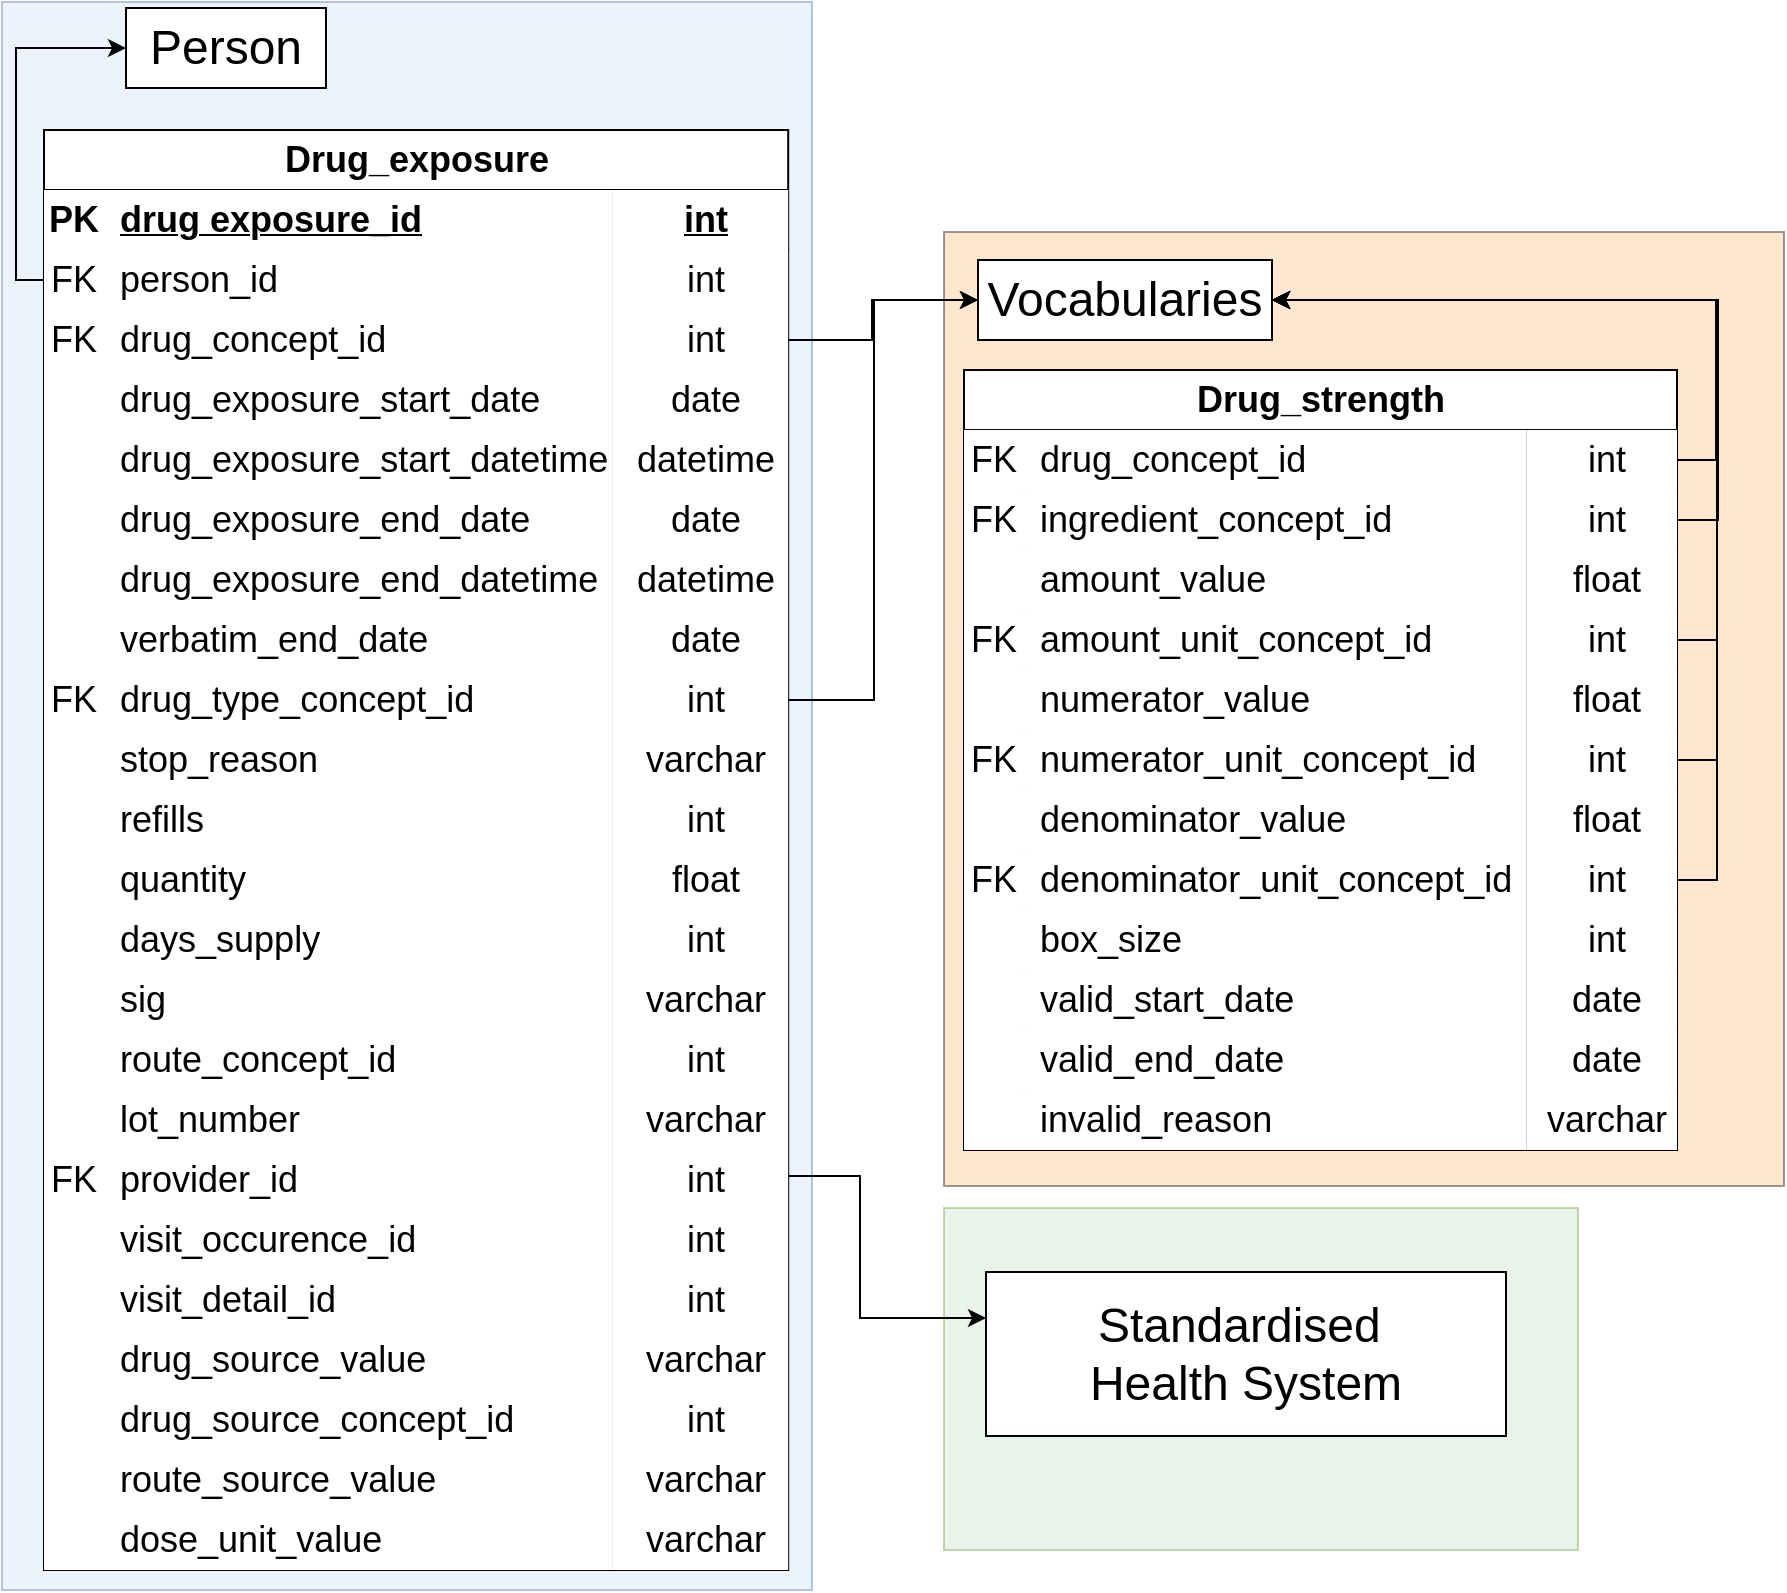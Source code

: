 <mxfile version="24.6.4" type="device">
  <diagram name="Page-1" id="Pe0lJ-HYStm4SWVixy-A">
    <mxGraphModel dx="734" dy="559" grid="0" gridSize="10" guides="1" tooltips="1" connect="1" arrows="1" fold="1" page="0" pageScale="1" pageWidth="827" pageHeight="1169" math="0" shadow="0">
      <root>
        <mxCell id="0" />
        <mxCell id="1" parent="0" />
        <mxCell id="ZLP_nAVMuMgj4vYPf2Ic-246" value="" style="rounded=0;whiteSpace=wrap;html=1;fillColor=#d5e8d4;strokeColor=#82b366;opacity=50;" vertex="1" parent="1">
          <mxGeometry x="812" y="815" width="317" height="171" as="geometry" />
        </mxCell>
        <mxCell id="ZLP_nAVMuMgj4vYPf2Ic-235" value="" style="rounded=0;whiteSpace=wrap;html=1;fillColor=#dae8fc;strokeColor=#6c8ebf;opacity=50;" vertex="1" parent="1">
          <mxGeometry x="341" y="212" width="405" height="794" as="geometry" />
        </mxCell>
        <mxCell id="ZLP_nAVMuMgj4vYPf2Ic-234" value="" style="rounded=0;whiteSpace=wrap;html=1;fillColor=#FFCE9F;strokeColor=#36393d;opacity=50;glass=0;gradientColor=none;" vertex="1" parent="1">
          <mxGeometry x="812" y="327" width="420" height="477" as="geometry" />
        </mxCell>
        <mxCell id="ZLP_nAVMuMgj4vYPf2Ic-1" value="&lt;font style=&quot;font-size: 18px;&quot;&gt;Drug_exposure&lt;/font&gt;" style="shape=table;startSize=30;container=1;collapsible=1;childLayout=tableLayout;fixedRows=1;rowLines=0;fontStyle=1;align=center;resizeLast=1;html=1;gradientColor=none;swimlaneFillColor=none;perimeterSpacing=0;" vertex="1" parent="1">
          <mxGeometry x="362" y="276" width="372.095" height="720" as="geometry" />
        </mxCell>
        <mxCell id="ZLP_nAVMuMgj4vYPf2Ic-2" value="" style="shape=tableRow;horizontal=0;startSize=0;swimlaneHead=0;swimlaneBody=0;fillColor=none;collapsible=0;dropTarget=0;points=[[0,0.5],[1,0.5]];portConstraint=eastwest;top=0;left=0;right=0;bottom=1;" vertex="1" parent="ZLP_nAVMuMgj4vYPf2Ic-1">
          <mxGeometry y="30" width="372.095" height="30" as="geometry" />
        </mxCell>
        <mxCell id="ZLP_nAVMuMgj4vYPf2Ic-3" value="&lt;font style=&quot;font-size: 18px;&quot;&gt;PK&lt;/font&gt;" style="shape=partialRectangle;connectable=0;top=0;left=0;bottom=0;right=0;fontStyle=1;overflow=hidden;whiteSpace=wrap;html=1;" vertex="1" parent="ZLP_nAVMuMgj4vYPf2Ic-2">
          <mxGeometry width="30" height="30" as="geometry">
            <mxRectangle width="30" height="30" as="alternateBounds" />
          </mxGeometry>
        </mxCell>
        <mxCell id="ZLP_nAVMuMgj4vYPf2Ic-4" value="&lt;font style=&quot;font-size: 18px;&quot;&gt;drug exposure_id&lt;/font&gt;" style="shape=partialRectangle;connectable=0;top=0;left=0;bottom=0;right=0;align=left;spacingLeft=6;fontStyle=5;overflow=hidden;whiteSpace=wrap;html=1;" vertex="1" parent="ZLP_nAVMuMgj4vYPf2Ic-2">
          <mxGeometry x="30" width="254.458" height="30" as="geometry">
            <mxRectangle width="254.458" height="30" as="alternateBounds" />
          </mxGeometry>
        </mxCell>
        <mxCell id="ZLP_nAVMuMgj4vYPf2Ic-14" value="&lt;font style=&quot;font-size: 18px;&quot;&gt;int&lt;/font&gt;" style="shape=partialRectangle;connectable=0;top=0;left=0;bottom=0;right=0;align=center;spacingLeft=6;fontStyle=5;overflow=hidden;whiteSpace=wrap;html=1;verticalAlign=middle;labelBorderColor=none;labelBackgroundColor=none;" vertex="1" parent="ZLP_nAVMuMgj4vYPf2Ic-2">
          <mxGeometry x="284.458" width="87.637" height="30" as="geometry">
            <mxRectangle width="87.637" height="30" as="alternateBounds" />
          </mxGeometry>
        </mxCell>
        <mxCell id="ZLP_nAVMuMgj4vYPf2Ic-5" value="" style="shape=tableRow;horizontal=0;startSize=0;swimlaneHead=0;swimlaneBody=0;fillColor=none;collapsible=0;dropTarget=0;points=[[0,0.5],[1,0.5]];portConstraint=eastwest;top=0;left=0;right=0;bottom=0;" vertex="1" parent="ZLP_nAVMuMgj4vYPf2Ic-1">
          <mxGeometry y="60" width="372.095" height="30" as="geometry" />
        </mxCell>
        <mxCell id="ZLP_nAVMuMgj4vYPf2Ic-6" value="FK" style="shape=partialRectangle;connectable=0;top=0;left=0;bottom=0;right=0;editable=1;overflow=hidden;whiteSpace=wrap;html=1;fontSize=18;" vertex="1" parent="ZLP_nAVMuMgj4vYPf2Ic-5">
          <mxGeometry width="30" height="30" as="geometry">
            <mxRectangle width="30" height="30" as="alternateBounds" />
          </mxGeometry>
        </mxCell>
        <mxCell id="ZLP_nAVMuMgj4vYPf2Ic-7" value="person_id" style="shape=partialRectangle;connectable=0;top=0;left=0;bottom=0;right=0;align=left;spacingLeft=6;overflow=hidden;whiteSpace=wrap;html=1;fontSize=18;" vertex="1" parent="ZLP_nAVMuMgj4vYPf2Ic-5">
          <mxGeometry x="30" width="254.458" height="30" as="geometry">
            <mxRectangle width="254.458" height="30" as="alternateBounds" />
          </mxGeometry>
        </mxCell>
        <mxCell id="ZLP_nAVMuMgj4vYPf2Ic-15" value="int" style="shape=partialRectangle;connectable=0;top=0;left=0;bottom=0;right=0;align=center;spacingLeft=6;overflow=hidden;whiteSpace=wrap;html=1;verticalAlign=middle;labelBorderColor=none;labelBackgroundColor=none;fontSize=18;" vertex="1" parent="ZLP_nAVMuMgj4vYPf2Ic-5">
          <mxGeometry x="284.458" width="87.637" height="30" as="geometry">
            <mxRectangle width="87.637" height="30" as="alternateBounds" />
          </mxGeometry>
        </mxCell>
        <mxCell id="ZLP_nAVMuMgj4vYPf2Ic-8" value="" style="shape=tableRow;horizontal=0;startSize=0;swimlaneHead=0;swimlaneBody=0;fillColor=none;collapsible=0;dropTarget=0;points=[[0,0.5],[1,0.5]];portConstraint=eastwest;top=0;left=0;right=0;bottom=0;" vertex="1" parent="ZLP_nAVMuMgj4vYPf2Ic-1">
          <mxGeometry y="90" width="372.095" height="30" as="geometry" />
        </mxCell>
        <mxCell id="ZLP_nAVMuMgj4vYPf2Ic-9" value="FK" style="shape=partialRectangle;connectable=0;top=0;left=0;bottom=0;right=0;editable=1;overflow=hidden;whiteSpace=wrap;html=1;fontSize=18;" vertex="1" parent="ZLP_nAVMuMgj4vYPf2Ic-8">
          <mxGeometry width="30" height="30" as="geometry">
            <mxRectangle width="30" height="30" as="alternateBounds" />
          </mxGeometry>
        </mxCell>
        <mxCell id="ZLP_nAVMuMgj4vYPf2Ic-10" value="drug_concept_id" style="shape=partialRectangle;connectable=0;top=0;left=0;bottom=0;right=0;align=left;spacingLeft=6;overflow=hidden;whiteSpace=wrap;html=1;fontSize=18;" vertex="1" parent="ZLP_nAVMuMgj4vYPf2Ic-8">
          <mxGeometry x="30" width="254.458" height="30" as="geometry">
            <mxRectangle width="254.458" height="30" as="alternateBounds" />
          </mxGeometry>
        </mxCell>
        <mxCell id="ZLP_nAVMuMgj4vYPf2Ic-16" value="int" style="shape=partialRectangle;connectable=0;top=0;left=0;bottom=0;right=0;align=center;spacingLeft=6;overflow=hidden;whiteSpace=wrap;html=1;verticalAlign=middle;labelBorderColor=none;labelBackgroundColor=none;fontSize=18;" vertex="1" parent="ZLP_nAVMuMgj4vYPf2Ic-8">
          <mxGeometry x="284.458" width="87.637" height="30" as="geometry">
            <mxRectangle width="87.637" height="30" as="alternateBounds" />
          </mxGeometry>
        </mxCell>
        <mxCell id="ZLP_nAVMuMgj4vYPf2Ic-11" value="" style="shape=tableRow;horizontal=0;startSize=0;swimlaneHead=0;swimlaneBody=0;fillColor=none;collapsible=0;dropTarget=0;points=[[0,0.5],[1,0.5]];portConstraint=eastwest;top=0;left=0;right=0;bottom=0;" vertex="1" parent="ZLP_nAVMuMgj4vYPf2Ic-1">
          <mxGeometry y="120" width="372.095" height="30" as="geometry" />
        </mxCell>
        <mxCell id="ZLP_nAVMuMgj4vYPf2Ic-12" value="" style="shape=partialRectangle;connectable=0;top=0;left=0;bottom=0;right=0;editable=1;overflow=hidden;whiteSpace=wrap;html=1;fontSize=18;" vertex="1" parent="ZLP_nAVMuMgj4vYPf2Ic-11">
          <mxGeometry width="30" height="30" as="geometry">
            <mxRectangle width="30" height="30" as="alternateBounds" />
          </mxGeometry>
        </mxCell>
        <mxCell id="ZLP_nAVMuMgj4vYPf2Ic-13" value="drug_exposure_start_date" style="shape=partialRectangle;connectable=0;top=0;left=0;bottom=0;right=0;align=left;spacingLeft=6;overflow=hidden;whiteSpace=wrap;html=1;fontSize=18;" vertex="1" parent="ZLP_nAVMuMgj4vYPf2Ic-11">
          <mxGeometry x="30" width="254.458" height="30" as="geometry">
            <mxRectangle width="254.458" height="30" as="alternateBounds" />
          </mxGeometry>
        </mxCell>
        <mxCell id="ZLP_nAVMuMgj4vYPf2Ic-17" value="date" style="shape=partialRectangle;connectable=0;top=0;left=0;bottom=0;right=0;align=center;spacingLeft=6;overflow=hidden;whiteSpace=wrap;html=1;verticalAlign=middle;labelBorderColor=none;labelBackgroundColor=none;fontSize=18;" vertex="1" parent="ZLP_nAVMuMgj4vYPf2Ic-11">
          <mxGeometry x="284.458" width="87.637" height="30" as="geometry">
            <mxRectangle width="87.637" height="30" as="alternateBounds" />
          </mxGeometry>
        </mxCell>
        <mxCell id="ZLP_nAVMuMgj4vYPf2Ic-18" style="shape=tableRow;horizontal=0;startSize=0;swimlaneHead=0;swimlaneBody=0;fillColor=none;collapsible=0;dropTarget=0;points=[[0,0.5],[1,0.5]];portConstraint=eastwest;top=0;left=0;right=0;bottom=0;" vertex="1" parent="ZLP_nAVMuMgj4vYPf2Ic-1">
          <mxGeometry y="150" width="372.095" height="30" as="geometry" />
        </mxCell>
        <mxCell id="ZLP_nAVMuMgj4vYPf2Ic-19" style="shape=partialRectangle;connectable=0;top=0;left=0;bottom=0;right=0;editable=1;overflow=hidden;whiteSpace=wrap;html=1;fontSize=18;" vertex="1" parent="ZLP_nAVMuMgj4vYPf2Ic-18">
          <mxGeometry width="30" height="30" as="geometry">
            <mxRectangle width="30" height="30" as="alternateBounds" />
          </mxGeometry>
        </mxCell>
        <mxCell id="ZLP_nAVMuMgj4vYPf2Ic-20" value="drug_exposure_start_datetime" style="shape=partialRectangle;connectable=0;top=0;left=0;bottom=0;right=0;align=left;spacingLeft=6;overflow=hidden;whiteSpace=wrap;html=1;fontSize=18;" vertex="1" parent="ZLP_nAVMuMgj4vYPf2Ic-18">
          <mxGeometry x="30" width="254.458" height="30" as="geometry">
            <mxRectangle width="254.458" height="30" as="alternateBounds" />
          </mxGeometry>
        </mxCell>
        <mxCell id="ZLP_nAVMuMgj4vYPf2Ic-21" value="datetime" style="shape=partialRectangle;connectable=0;top=0;left=0;bottom=0;right=0;align=center;spacingLeft=6;overflow=hidden;whiteSpace=wrap;html=1;verticalAlign=middle;labelBorderColor=none;labelBackgroundColor=none;fontSize=18;" vertex="1" parent="ZLP_nAVMuMgj4vYPf2Ic-18">
          <mxGeometry x="284.458" width="87.637" height="30" as="geometry">
            <mxRectangle width="87.637" height="30" as="alternateBounds" />
          </mxGeometry>
        </mxCell>
        <mxCell id="ZLP_nAVMuMgj4vYPf2Ic-22" style="shape=tableRow;horizontal=0;startSize=0;swimlaneHead=0;swimlaneBody=0;fillColor=none;collapsible=0;dropTarget=0;points=[[0,0.5],[1,0.5]];portConstraint=eastwest;top=0;left=0;right=0;bottom=0;" vertex="1" parent="ZLP_nAVMuMgj4vYPf2Ic-1">
          <mxGeometry y="180" width="372.095" height="30" as="geometry" />
        </mxCell>
        <mxCell id="ZLP_nAVMuMgj4vYPf2Ic-23" style="shape=partialRectangle;connectable=0;top=0;left=0;bottom=0;right=0;editable=1;overflow=hidden;whiteSpace=wrap;html=1;fontSize=18;" vertex="1" parent="ZLP_nAVMuMgj4vYPf2Ic-22">
          <mxGeometry width="30" height="30" as="geometry">
            <mxRectangle width="30" height="30" as="alternateBounds" />
          </mxGeometry>
        </mxCell>
        <mxCell id="ZLP_nAVMuMgj4vYPf2Ic-24" value="drug_exposure_end_date" style="shape=partialRectangle;connectable=0;top=0;left=0;bottom=0;right=0;align=left;spacingLeft=6;overflow=hidden;whiteSpace=wrap;html=1;fontSize=18;" vertex="1" parent="ZLP_nAVMuMgj4vYPf2Ic-22">
          <mxGeometry x="30" width="254.458" height="30" as="geometry">
            <mxRectangle width="254.458" height="30" as="alternateBounds" />
          </mxGeometry>
        </mxCell>
        <mxCell id="ZLP_nAVMuMgj4vYPf2Ic-25" value="date" style="shape=partialRectangle;connectable=0;top=0;left=0;bottom=0;right=0;align=center;spacingLeft=6;overflow=hidden;whiteSpace=wrap;html=1;verticalAlign=middle;labelBorderColor=none;labelBackgroundColor=none;fontSize=18;" vertex="1" parent="ZLP_nAVMuMgj4vYPf2Ic-22">
          <mxGeometry x="284.458" width="87.637" height="30" as="geometry">
            <mxRectangle width="87.637" height="30" as="alternateBounds" />
          </mxGeometry>
        </mxCell>
        <mxCell id="ZLP_nAVMuMgj4vYPf2Ic-26" style="shape=tableRow;horizontal=0;startSize=0;swimlaneHead=0;swimlaneBody=0;fillColor=none;collapsible=0;dropTarget=0;points=[[0,0.5],[1,0.5]];portConstraint=eastwest;top=0;left=0;right=0;bottom=0;" vertex="1" parent="ZLP_nAVMuMgj4vYPf2Ic-1">
          <mxGeometry y="210" width="372.095" height="30" as="geometry" />
        </mxCell>
        <mxCell id="ZLP_nAVMuMgj4vYPf2Ic-27" style="shape=partialRectangle;connectable=0;top=0;left=0;bottom=0;right=0;editable=1;overflow=hidden;whiteSpace=wrap;html=1;fontSize=18;" vertex="1" parent="ZLP_nAVMuMgj4vYPf2Ic-26">
          <mxGeometry width="30" height="30" as="geometry">
            <mxRectangle width="30" height="30" as="alternateBounds" />
          </mxGeometry>
        </mxCell>
        <mxCell id="ZLP_nAVMuMgj4vYPf2Ic-28" value="drug_exposure_end_datetime" style="shape=partialRectangle;connectable=0;top=0;left=0;bottom=0;right=0;align=left;spacingLeft=6;overflow=hidden;whiteSpace=wrap;html=1;fontSize=18;" vertex="1" parent="ZLP_nAVMuMgj4vYPf2Ic-26">
          <mxGeometry x="30" width="254.458" height="30" as="geometry">
            <mxRectangle width="254.458" height="30" as="alternateBounds" />
          </mxGeometry>
        </mxCell>
        <mxCell id="ZLP_nAVMuMgj4vYPf2Ic-29" value="datetime" style="shape=partialRectangle;connectable=0;top=0;left=0;bottom=0;right=0;align=center;spacingLeft=6;overflow=hidden;whiteSpace=wrap;html=1;verticalAlign=middle;labelBorderColor=none;labelBackgroundColor=none;fontSize=18;" vertex="1" parent="ZLP_nAVMuMgj4vYPf2Ic-26">
          <mxGeometry x="284.458" width="87.637" height="30" as="geometry">
            <mxRectangle width="87.637" height="30" as="alternateBounds" />
          </mxGeometry>
        </mxCell>
        <mxCell id="ZLP_nAVMuMgj4vYPf2Ic-30" style="shape=tableRow;horizontal=0;startSize=0;swimlaneHead=0;swimlaneBody=0;fillColor=none;collapsible=0;dropTarget=0;points=[[0,0.5],[1,0.5]];portConstraint=eastwest;top=0;left=0;right=0;bottom=0;" vertex="1" parent="ZLP_nAVMuMgj4vYPf2Ic-1">
          <mxGeometry y="240" width="372.095" height="30" as="geometry" />
        </mxCell>
        <mxCell id="ZLP_nAVMuMgj4vYPf2Ic-31" style="shape=partialRectangle;connectable=0;top=0;left=0;bottom=0;right=0;editable=1;overflow=hidden;whiteSpace=wrap;html=1;fontSize=18;" vertex="1" parent="ZLP_nAVMuMgj4vYPf2Ic-30">
          <mxGeometry width="30" height="30" as="geometry">
            <mxRectangle width="30" height="30" as="alternateBounds" />
          </mxGeometry>
        </mxCell>
        <mxCell id="ZLP_nAVMuMgj4vYPf2Ic-32" value="verbatim_end_date" style="shape=partialRectangle;connectable=0;top=0;left=0;bottom=0;right=0;align=left;spacingLeft=6;overflow=hidden;whiteSpace=wrap;html=1;fontSize=18;" vertex="1" parent="ZLP_nAVMuMgj4vYPf2Ic-30">
          <mxGeometry x="30" width="254.458" height="30" as="geometry">
            <mxRectangle width="254.458" height="30" as="alternateBounds" />
          </mxGeometry>
        </mxCell>
        <mxCell id="ZLP_nAVMuMgj4vYPf2Ic-33" value="date" style="shape=partialRectangle;connectable=0;top=0;left=0;bottom=0;right=0;align=center;spacingLeft=6;overflow=hidden;whiteSpace=wrap;html=1;verticalAlign=middle;labelBorderColor=none;labelBackgroundColor=none;fontSize=18;" vertex="1" parent="ZLP_nAVMuMgj4vYPf2Ic-30">
          <mxGeometry x="284.458" width="87.637" height="30" as="geometry">
            <mxRectangle width="87.637" height="30" as="alternateBounds" />
          </mxGeometry>
        </mxCell>
        <mxCell id="ZLP_nAVMuMgj4vYPf2Ic-34" style="shape=tableRow;horizontal=0;startSize=0;swimlaneHead=0;swimlaneBody=0;fillColor=none;collapsible=0;dropTarget=0;points=[[0,0.5],[1,0.5]];portConstraint=eastwest;top=0;left=0;right=0;bottom=0;" vertex="1" parent="ZLP_nAVMuMgj4vYPf2Ic-1">
          <mxGeometry y="270" width="372.095" height="30" as="geometry" />
        </mxCell>
        <mxCell id="ZLP_nAVMuMgj4vYPf2Ic-35" value="FK" style="shape=partialRectangle;connectable=0;top=0;left=0;bottom=0;right=0;editable=1;overflow=hidden;whiteSpace=wrap;html=1;fontSize=18;" vertex="1" parent="ZLP_nAVMuMgj4vYPf2Ic-34">
          <mxGeometry width="30" height="30" as="geometry">
            <mxRectangle width="30" height="30" as="alternateBounds" />
          </mxGeometry>
        </mxCell>
        <mxCell id="ZLP_nAVMuMgj4vYPf2Ic-36" value="drug_type_concept_id" style="shape=partialRectangle;connectable=0;top=0;left=0;bottom=0;right=0;align=left;spacingLeft=6;overflow=hidden;whiteSpace=wrap;html=1;fontSize=18;" vertex="1" parent="ZLP_nAVMuMgj4vYPf2Ic-34">
          <mxGeometry x="30" width="254.458" height="30" as="geometry">
            <mxRectangle width="254.458" height="30" as="alternateBounds" />
          </mxGeometry>
        </mxCell>
        <mxCell id="ZLP_nAVMuMgj4vYPf2Ic-37" value="int" style="shape=partialRectangle;connectable=0;top=0;left=0;bottom=0;right=0;align=center;spacingLeft=6;overflow=hidden;whiteSpace=wrap;html=1;verticalAlign=middle;labelBorderColor=none;labelBackgroundColor=none;fontSize=18;" vertex="1" parent="ZLP_nAVMuMgj4vYPf2Ic-34">
          <mxGeometry x="284.458" width="87.637" height="30" as="geometry">
            <mxRectangle width="87.637" height="30" as="alternateBounds" />
          </mxGeometry>
        </mxCell>
        <mxCell id="ZLP_nAVMuMgj4vYPf2Ic-38" style="shape=tableRow;horizontal=0;startSize=0;swimlaneHead=0;swimlaneBody=0;fillColor=none;collapsible=0;dropTarget=0;points=[[0,0.5],[1,0.5]];portConstraint=eastwest;top=0;left=0;right=0;bottom=0;" vertex="1" parent="ZLP_nAVMuMgj4vYPf2Ic-1">
          <mxGeometry y="300" width="372.095" height="30" as="geometry" />
        </mxCell>
        <mxCell id="ZLP_nAVMuMgj4vYPf2Ic-39" style="shape=partialRectangle;connectable=0;top=0;left=0;bottom=0;right=0;editable=1;overflow=hidden;whiteSpace=wrap;html=1;fontSize=18;" vertex="1" parent="ZLP_nAVMuMgj4vYPf2Ic-38">
          <mxGeometry width="30" height="30" as="geometry">
            <mxRectangle width="30" height="30" as="alternateBounds" />
          </mxGeometry>
        </mxCell>
        <mxCell id="ZLP_nAVMuMgj4vYPf2Ic-40" value="stop_reason" style="shape=partialRectangle;connectable=0;top=0;left=0;bottom=0;right=0;align=left;spacingLeft=6;overflow=hidden;whiteSpace=wrap;html=1;fontSize=18;" vertex="1" parent="ZLP_nAVMuMgj4vYPf2Ic-38">
          <mxGeometry x="30" width="254.458" height="30" as="geometry">
            <mxRectangle width="254.458" height="30" as="alternateBounds" />
          </mxGeometry>
        </mxCell>
        <mxCell id="ZLP_nAVMuMgj4vYPf2Ic-41" value="varchar" style="shape=partialRectangle;connectable=0;top=0;left=0;bottom=0;right=0;align=center;spacingLeft=6;overflow=hidden;whiteSpace=wrap;html=1;verticalAlign=middle;labelBorderColor=none;labelBackgroundColor=none;fontSize=18;" vertex="1" parent="ZLP_nAVMuMgj4vYPf2Ic-38">
          <mxGeometry x="284.458" width="87.637" height="30" as="geometry">
            <mxRectangle width="87.637" height="30" as="alternateBounds" />
          </mxGeometry>
        </mxCell>
        <mxCell id="ZLP_nAVMuMgj4vYPf2Ic-42" style="shape=tableRow;horizontal=0;startSize=0;swimlaneHead=0;swimlaneBody=0;fillColor=none;collapsible=0;dropTarget=0;points=[[0,0.5],[1,0.5]];portConstraint=eastwest;top=0;left=0;right=0;bottom=0;" vertex="1" parent="ZLP_nAVMuMgj4vYPf2Ic-1">
          <mxGeometry y="330" width="372.095" height="30" as="geometry" />
        </mxCell>
        <mxCell id="ZLP_nAVMuMgj4vYPf2Ic-43" style="shape=partialRectangle;connectable=0;top=0;left=0;bottom=0;right=0;editable=1;overflow=hidden;whiteSpace=wrap;html=1;fontSize=18;" vertex="1" parent="ZLP_nAVMuMgj4vYPf2Ic-42">
          <mxGeometry width="30" height="30" as="geometry">
            <mxRectangle width="30" height="30" as="alternateBounds" />
          </mxGeometry>
        </mxCell>
        <mxCell id="ZLP_nAVMuMgj4vYPf2Ic-44" value="refills" style="shape=partialRectangle;connectable=0;top=0;left=0;bottom=0;right=0;align=left;spacingLeft=6;overflow=hidden;whiteSpace=wrap;html=1;fontSize=18;" vertex="1" parent="ZLP_nAVMuMgj4vYPf2Ic-42">
          <mxGeometry x="30" width="254.458" height="30" as="geometry">
            <mxRectangle width="254.458" height="30" as="alternateBounds" />
          </mxGeometry>
        </mxCell>
        <mxCell id="ZLP_nAVMuMgj4vYPf2Ic-45" value="int" style="shape=partialRectangle;connectable=0;top=0;left=0;bottom=0;right=0;align=center;spacingLeft=6;overflow=hidden;whiteSpace=wrap;html=1;verticalAlign=middle;labelBorderColor=none;labelBackgroundColor=none;fontSize=18;" vertex="1" parent="ZLP_nAVMuMgj4vYPf2Ic-42">
          <mxGeometry x="284.458" width="87.637" height="30" as="geometry">
            <mxRectangle width="87.637" height="30" as="alternateBounds" />
          </mxGeometry>
        </mxCell>
        <mxCell id="ZLP_nAVMuMgj4vYPf2Ic-46" style="shape=tableRow;horizontal=0;startSize=0;swimlaneHead=0;swimlaneBody=0;fillColor=none;collapsible=0;dropTarget=0;points=[[0,0.5],[1,0.5]];portConstraint=eastwest;top=0;left=0;right=0;bottom=0;" vertex="1" parent="ZLP_nAVMuMgj4vYPf2Ic-1">
          <mxGeometry y="360" width="372.095" height="30" as="geometry" />
        </mxCell>
        <mxCell id="ZLP_nAVMuMgj4vYPf2Ic-47" style="shape=partialRectangle;connectable=0;top=0;left=0;bottom=0;right=0;editable=1;overflow=hidden;whiteSpace=wrap;html=1;fontSize=18;" vertex="1" parent="ZLP_nAVMuMgj4vYPf2Ic-46">
          <mxGeometry width="30" height="30" as="geometry">
            <mxRectangle width="30" height="30" as="alternateBounds" />
          </mxGeometry>
        </mxCell>
        <mxCell id="ZLP_nAVMuMgj4vYPf2Ic-48" value="quantity" style="shape=partialRectangle;connectable=0;top=0;left=0;bottom=0;right=0;align=left;spacingLeft=6;overflow=hidden;whiteSpace=wrap;html=1;fontSize=18;" vertex="1" parent="ZLP_nAVMuMgj4vYPf2Ic-46">
          <mxGeometry x="30" width="254.458" height="30" as="geometry">
            <mxRectangle width="254.458" height="30" as="alternateBounds" />
          </mxGeometry>
        </mxCell>
        <mxCell id="ZLP_nAVMuMgj4vYPf2Ic-49" value="float" style="shape=partialRectangle;connectable=0;top=0;left=0;bottom=0;right=0;align=center;spacingLeft=6;overflow=hidden;whiteSpace=wrap;html=1;verticalAlign=middle;labelBorderColor=none;labelBackgroundColor=none;fontSize=18;" vertex="1" parent="ZLP_nAVMuMgj4vYPf2Ic-46">
          <mxGeometry x="284.458" width="87.637" height="30" as="geometry">
            <mxRectangle width="87.637" height="30" as="alternateBounds" />
          </mxGeometry>
        </mxCell>
        <mxCell id="ZLP_nAVMuMgj4vYPf2Ic-50" style="shape=tableRow;horizontal=0;startSize=0;swimlaneHead=0;swimlaneBody=0;fillColor=none;collapsible=0;dropTarget=0;points=[[0,0.5],[1,0.5]];portConstraint=eastwest;top=0;left=0;right=0;bottom=0;" vertex="1" parent="ZLP_nAVMuMgj4vYPf2Ic-1">
          <mxGeometry y="390" width="372.095" height="30" as="geometry" />
        </mxCell>
        <mxCell id="ZLP_nAVMuMgj4vYPf2Ic-51" style="shape=partialRectangle;connectable=0;top=0;left=0;bottom=0;right=0;editable=1;overflow=hidden;whiteSpace=wrap;html=1;fontSize=18;" vertex="1" parent="ZLP_nAVMuMgj4vYPf2Ic-50">
          <mxGeometry width="30" height="30" as="geometry">
            <mxRectangle width="30" height="30" as="alternateBounds" />
          </mxGeometry>
        </mxCell>
        <mxCell id="ZLP_nAVMuMgj4vYPf2Ic-52" value="days_supply" style="shape=partialRectangle;connectable=0;top=0;left=0;bottom=0;right=0;align=left;spacingLeft=6;overflow=hidden;whiteSpace=wrap;html=1;fontSize=18;" vertex="1" parent="ZLP_nAVMuMgj4vYPf2Ic-50">
          <mxGeometry x="30" width="254.458" height="30" as="geometry">
            <mxRectangle width="254.458" height="30" as="alternateBounds" />
          </mxGeometry>
        </mxCell>
        <mxCell id="ZLP_nAVMuMgj4vYPf2Ic-53" value="int" style="shape=partialRectangle;connectable=0;top=0;left=0;bottom=0;right=0;align=center;spacingLeft=6;overflow=hidden;whiteSpace=wrap;html=1;verticalAlign=middle;labelBorderColor=none;labelBackgroundColor=none;fontSize=18;" vertex="1" parent="ZLP_nAVMuMgj4vYPf2Ic-50">
          <mxGeometry x="284.458" width="87.637" height="30" as="geometry">
            <mxRectangle width="87.637" height="30" as="alternateBounds" />
          </mxGeometry>
        </mxCell>
        <mxCell id="ZLP_nAVMuMgj4vYPf2Ic-54" style="shape=tableRow;horizontal=0;startSize=0;swimlaneHead=0;swimlaneBody=0;fillColor=none;collapsible=0;dropTarget=0;points=[[0,0.5],[1,0.5]];portConstraint=eastwest;top=0;left=0;right=0;bottom=0;" vertex="1" parent="ZLP_nAVMuMgj4vYPf2Ic-1">
          <mxGeometry y="420" width="372.095" height="30" as="geometry" />
        </mxCell>
        <mxCell id="ZLP_nAVMuMgj4vYPf2Ic-55" style="shape=partialRectangle;connectable=0;top=0;left=0;bottom=0;right=0;editable=1;overflow=hidden;whiteSpace=wrap;html=1;fontSize=18;" vertex="1" parent="ZLP_nAVMuMgj4vYPf2Ic-54">
          <mxGeometry width="30" height="30" as="geometry">
            <mxRectangle width="30" height="30" as="alternateBounds" />
          </mxGeometry>
        </mxCell>
        <mxCell id="ZLP_nAVMuMgj4vYPf2Ic-56" value="sig" style="shape=partialRectangle;connectable=0;top=0;left=0;bottom=0;right=0;align=left;spacingLeft=6;overflow=hidden;whiteSpace=wrap;html=1;fontSize=18;" vertex="1" parent="ZLP_nAVMuMgj4vYPf2Ic-54">
          <mxGeometry x="30" width="254.458" height="30" as="geometry">
            <mxRectangle width="254.458" height="30" as="alternateBounds" />
          </mxGeometry>
        </mxCell>
        <mxCell id="ZLP_nAVMuMgj4vYPf2Ic-57" value="varchar" style="shape=partialRectangle;connectable=0;top=0;left=0;bottom=0;right=0;align=center;spacingLeft=6;overflow=hidden;whiteSpace=wrap;html=1;verticalAlign=middle;labelBorderColor=none;labelBackgroundColor=none;fontSize=18;" vertex="1" parent="ZLP_nAVMuMgj4vYPf2Ic-54">
          <mxGeometry x="284.458" width="87.637" height="30" as="geometry">
            <mxRectangle width="87.637" height="30" as="alternateBounds" />
          </mxGeometry>
        </mxCell>
        <mxCell id="ZLP_nAVMuMgj4vYPf2Ic-58" style="shape=tableRow;horizontal=0;startSize=0;swimlaneHead=0;swimlaneBody=0;fillColor=none;collapsible=0;dropTarget=0;points=[[0,0.5],[1,0.5]];portConstraint=eastwest;top=0;left=0;right=0;bottom=0;" vertex="1" parent="ZLP_nAVMuMgj4vYPf2Ic-1">
          <mxGeometry y="450" width="372.095" height="30" as="geometry" />
        </mxCell>
        <mxCell id="ZLP_nAVMuMgj4vYPf2Ic-59" style="shape=partialRectangle;connectable=0;top=0;left=0;bottom=0;right=0;editable=1;overflow=hidden;whiteSpace=wrap;html=1;fontSize=18;" vertex="1" parent="ZLP_nAVMuMgj4vYPf2Ic-58">
          <mxGeometry width="30" height="30" as="geometry">
            <mxRectangle width="30" height="30" as="alternateBounds" />
          </mxGeometry>
        </mxCell>
        <mxCell id="ZLP_nAVMuMgj4vYPf2Ic-60" value="route_concept_id" style="shape=partialRectangle;connectable=0;top=0;left=0;bottom=0;right=0;align=left;spacingLeft=6;overflow=hidden;whiteSpace=wrap;html=1;fontSize=18;" vertex="1" parent="ZLP_nAVMuMgj4vYPf2Ic-58">
          <mxGeometry x="30" width="254.458" height="30" as="geometry">
            <mxRectangle width="254.458" height="30" as="alternateBounds" />
          </mxGeometry>
        </mxCell>
        <mxCell id="ZLP_nAVMuMgj4vYPf2Ic-61" value="int" style="shape=partialRectangle;connectable=0;top=0;left=0;bottom=0;right=0;align=center;spacingLeft=6;overflow=hidden;whiteSpace=wrap;html=1;verticalAlign=middle;labelBorderColor=none;labelBackgroundColor=none;fontSize=18;" vertex="1" parent="ZLP_nAVMuMgj4vYPf2Ic-58">
          <mxGeometry x="284.458" width="87.637" height="30" as="geometry">
            <mxRectangle width="87.637" height="30" as="alternateBounds" />
          </mxGeometry>
        </mxCell>
        <mxCell id="ZLP_nAVMuMgj4vYPf2Ic-62" style="shape=tableRow;horizontal=0;startSize=0;swimlaneHead=0;swimlaneBody=0;fillColor=none;collapsible=0;dropTarget=0;points=[[0,0.5],[1,0.5]];portConstraint=eastwest;top=0;left=0;right=0;bottom=0;" vertex="1" parent="ZLP_nAVMuMgj4vYPf2Ic-1">
          <mxGeometry y="480" width="372.095" height="30" as="geometry" />
        </mxCell>
        <mxCell id="ZLP_nAVMuMgj4vYPf2Ic-63" style="shape=partialRectangle;connectable=0;top=0;left=0;bottom=0;right=0;editable=1;overflow=hidden;whiteSpace=wrap;html=1;fontSize=18;" vertex="1" parent="ZLP_nAVMuMgj4vYPf2Ic-62">
          <mxGeometry width="30" height="30" as="geometry">
            <mxRectangle width="30" height="30" as="alternateBounds" />
          </mxGeometry>
        </mxCell>
        <mxCell id="ZLP_nAVMuMgj4vYPf2Ic-64" value="lot_number" style="shape=partialRectangle;connectable=0;top=0;left=0;bottom=0;right=0;align=left;spacingLeft=6;overflow=hidden;whiteSpace=wrap;html=1;fontSize=18;" vertex="1" parent="ZLP_nAVMuMgj4vYPf2Ic-62">
          <mxGeometry x="30" width="254.458" height="30" as="geometry">
            <mxRectangle width="254.458" height="30" as="alternateBounds" />
          </mxGeometry>
        </mxCell>
        <mxCell id="ZLP_nAVMuMgj4vYPf2Ic-65" value="varchar" style="shape=partialRectangle;connectable=0;top=0;left=0;bottom=0;right=0;align=center;spacingLeft=6;overflow=hidden;whiteSpace=wrap;html=1;verticalAlign=middle;labelBorderColor=none;labelBackgroundColor=none;fontSize=18;" vertex="1" parent="ZLP_nAVMuMgj4vYPf2Ic-62">
          <mxGeometry x="284.458" width="87.637" height="30" as="geometry">
            <mxRectangle width="87.637" height="30" as="alternateBounds" />
          </mxGeometry>
        </mxCell>
        <mxCell id="ZLP_nAVMuMgj4vYPf2Ic-66" style="shape=tableRow;horizontal=0;startSize=0;swimlaneHead=0;swimlaneBody=0;fillColor=none;collapsible=0;dropTarget=0;points=[[0,0.5],[1,0.5]];portConstraint=eastwest;top=0;left=0;right=0;bottom=0;" vertex="1" parent="ZLP_nAVMuMgj4vYPf2Ic-1">
          <mxGeometry y="510" width="372.095" height="30" as="geometry" />
        </mxCell>
        <mxCell id="ZLP_nAVMuMgj4vYPf2Ic-67" value="FK" style="shape=partialRectangle;connectable=0;top=0;left=0;bottom=0;right=0;editable=1;overflow=hidden;whiteSpace=wrap;html=1;fontSize=18;" vertex="1" parent="ZLP_nAVMuMgj4vYPf2Ic-66">
          <mxGeometry width="30" height="30" as="geometry">
            <mxRectangle width="30" height="30" as="alternateBounds" />
          </mxGeometry>
        </mxCell>
        <mxCell id="ZLP_nAVMuMgj4vYPf2Ic-68" value="provider_id" style="shape=partialRectangle;connectable=0;top=0;left=0;bottom=0;right=0;align=left;spacingLeft=6;overflow=hidden;whiteSpace=wrap;html=1;fontSize=18;" vertex="1" parent="ZLP_nAVMuMgj4vYPf2Ic-66">
          <mxGeometry x="30" width="254.458" height="30" as="geometry">
            <mxRectangle width="254.458" height="30" as="alternateBounds" />
          </mxGeometry>
        </mxCell>
        <mxCell id="ZLP_nAVMuMgj4vYPf2Ic-69" value="int" style="shape=partialRectangle;connectable=0;top=0;left=0;bottom=0;right=0;align=center;spacingLeft=6;overflow=hidden;whiteSpace=wrap;html=1;verticalAlign=middle;labelBorderColor=none;labelBackgroundColor=none;fontSize=18;" vertex="1" parent="ZLP_nAVMuMgj4vYPf2Ic-66">
          <mxGeometry x="284.458" width="87.637" height="30" as="geometry">
            <mxRectangle width="87.637" height="30" as="alternateBounds" />
          </mxGeometry>
        </mxCell>
        <mxCell id="ZLP_nAVMuMgj4vYPf2Ic-70" style="shape=tableRow;horizontal=0;startSize=0;swimlaneHead=0;swimlaneBody=0;fillColor=none;collapsible=0;dropTarget=0;points=[[0,0.5],[1,0.5]];portConstraint=eastwest;top=0;left=0;right=0;bottom=0;" vertex="1" parent="ZLP_nAVMuMgj4vYPf2Ic-1">
          <mxGeometry y="540" width="372.095" height="30" as="geometry" />
        </mxCell>
        <mxCell id="ZLP_nAVMuMgj4vYPf2Ic-71" style="shape=partialRectangle;connectable=0;top=0;left=0;bottom=0;right=0;editable=1;overflow=hidden;whiteSpace=wrap;html=1;fontSize=18;" vertex="1" parent="ZLP_nAVMuMgj4vYPf2Ic-70">
          <mxGeometry width="30" height="30" as="geometry">
            <mxRectangle width="30" height="30" as="alternateBounds" />
          </mxGeometry>
        </mxCell>
        <mxCell id="ZLP_nAVMuMgj4vYPf2Ic-72" value="visit_occurence_id" style="shape=partialRectangle;connectable=0;top=0;left=0;bottom=0;right=0;align=left;spacingLeft=6;overflow=hidden;whiteSpace=wrap;html=1;fontSize=18;" vertex="1" parent="ZLP_nAVMuMgj4vYPf2Ic-70">
          <mxGeometry x="30" width="254.458" height="30" as="geometry">
            <mxRectangle width="254.458" height="30" as="alternateBounds" />
          </mxGeometry>
        </mxCell>
        <mxCell id="ZLP_nAVMuMgj4vYPf2Ic-73" value="int" style="shape=partialRectangle;connectable=0;top=0;left=0;bottom=0;right=0;align=center;spacingLeft=6;overflow=hidden;whiteSpace=wrap;html=1;verticalAlign=middle;labelBorderColor=none;labelBackgroundColor=none;fontSize=18;" vertex="1" parent="ZLP_nAVMuMgj4vYPf2Ic-70">
          <mxGeometry x="284.458" width="87.637" height="30" as="geometry">
            <mxRectangle width="87.637" height="30" as="alternateBounds" />
          </mxGeometry>
        </mxCell>
        <mxCell id="ZLP_nAVMuMgj4vYPf2Ic-74" style="shape=tableRow;horizontal=0;startSize=0;swimlaneHead=0;swimlaneBody=0;fillColor=none;collapsible=0;dropTarget=0;points=[[0,0.5],[1,0.5]];portConstraint=eastwest;top=0;left=0;right=0;bottom=0;" vertex="1" parent="ZLP_nAVMuMgj4vYPf2Ic-1">
          <mxGeometry y="570" width="372.095" height="30" as="geometry" />
        </mxCell>
        <mxCell id="ZLP_nAVMuMgj4vYPf2Ic-75" style="shape=partialRectangle;connectable=0;top=0;left=0;bottom=0;right=0;editable=1;overflow=hidden;whiteSpace=wrap;html=1;fontSize=18;" vertex="1" parent="ZLP_nAVMuMgj4vYPf2Ic-74">
          <mxGeometry width="30" height="30" as="geometry">
            <mxRectangle width="30" height="30" as="alternateBounds" />
          </mxGeometry>
        </mxCell>
        <mxCell id="ZLP_nAVMuMgj4vYPf2Ic-76" value="visit_detail_id" style="shape=partialRectangle;connectable=0;top=0;left=0;bottom=0;right=0;align=left;spacingLeft=6;overflow=hidden;whiteSpace=wrap;html=1;fontSize=18;" vertex="1" parent="ZLP_nAVMuMgj4vYPf2Ic-74">
          <mxGeometry x="30" width="254.458" height="30" as="geometry">
            <mxRectangle width="254.458" height="30" as="alternateBounds" />
          </mxGeometry>
        </mxCell>
        <mxCell id="ZLP_nAVMuMgj4vYPf2Ic-77" value="int" style="shape=partialRectangle;connectable=0;top=0;left=0;bottom=0;right=0;align=center;spacingLeft=6;overflow=hidden;whiteSpace=wrap;html=1;verticalAlign=middle;labelBorderColor=none;labelBackgroundColor=none;fontSize=18;" vertex="1" parent="ZLP_nAVMuMgj4vYPf2Ic-74">
          <mxGeometry x="284.458" width="87.637" height="30" as="geometry">
            <mxRectangle width="87.637" height="30" as="alternateBounds" />
          </mxGeometry>
        </mxCell>
        <mxCell id="ZLP_nAVMuMgj4vYPf2Ic-78" style="shape=tableRow;horizontal=0;startSize=0;swimlaneHead=0;swimlaneBody=0;fillColor=none;collapsible=0;dropTarget=0;points=[[0,0.5],[1,0.5]];portConstraint=eastwest;top=0;left=0;right=0;bottom=0;" vertex="1" parent="ZLP_nAVMuMgj4vYPf2Ic-1">
          <mxGeometry y="600" width="372.095" height="30" as="geometry" />
        </mxCell>
        <mxCell id="ZLP_nAVMuMgj4vYPf2Ic-79" style="shape=partialRectangle;connectable=0;top=0;left=0;bottom=0;right=0;editable=1;overflow=hidden;whiteSpace=wrap;html=1;fontSize=18;" vertex="1" parent="ZLP_nAVMuMgj4vYPf2Ic-78">
          <mxGeometry width="30" height="30" as="geometry">
            <mxRectangle width="30" height="30" as="alternateBounds" />
          </mxGeometry>
        </mxCell>
        <mxCell id="ZLP_nAVMuMgj4vYPf2Ic-80" value="drug_source_value" style="shape=partialRectangle;connectable=0;top=0;left=0;bottom=0;right=0;align=left;spacingLeft=6;overflow=hidden;whiteSpace=wrap;html=1;fontSize=18;" vertex="1" parent="ZLP_nAVMuMgj4vYPf2Ic-78">
          <mxGeometry x="30" width="254.458" height="30" as="geometry">
            <mxRectangle width="254.458" height="30" as="alternateBounds" />
          </mxGeometry>
        </mxCell>
        <mxCell id="ZLP_nAVMuMgj4vYPf2Ic-81" value="varchar" style="shape=partialRectangle;connectable=0;top=0;left=0;bottom=0;right=0;align=center;spacingLeft=6;overflow=hidden;whiteSpace=wrap;html=1;verticalAlign=middle;labelBorderColor=none;labelBackgroundColor=none;fontSize=18;" vertex="1" parent="ZLP_nAVMuMgj4vYPf2Ic-78">
          <mxGeometry x="284.458" width="87.637" height="30" as="geometry">
            <mxRectangle width="87.637" height="30" as="alternateBounds" />
          </mxGeometry>
        </mxCell>
        <mxCell id="ZLP_nAVMuMgj4vYPf2Ic-82" style="shape=tableRow;horizontal=0;startSize=0;swimlaneHead=0;swimlaneBody=0;fillColor=none;collapsible=0;dropTarget=0;points=[[0,0.5],[1,0.5]];portConstraint=eastwest;top=0;left=0;right=0;bottom=0;" vertex="1" parent="ZLP_nAVMuMgj4vYPf2Ic-1">
          <mxGeometry y="630" width="372.095" height="30" as="geometry" />
        </mxCell>
        <mxCell id="ZLP_nAVMuMgj4vYPf2Ic-83" style="shape=partialRectangle;connectable=0;top=0;left=0;bottom=0;right=0;editable=1;overflow=hidden;whiteSpace=wrap;html=1;fontSize=18;" vertex="1" parent="ZLP_nAVMuMgj4vYPf2Ic-82">
          <mxGeometry width="30" height="30" as="geometry">
            <mxRectangle width="30" height="30" as="alternateBounds" />
          </mxGeometry>
        </mxCell>
        <mxCell id="ZLP_nAVMuMgj4vYPf2Ic-84" value="drug_source_concept_id" style="shape=partialRectangle;connectable=0;top=0;left=0;bottom=0;right=0;align=left;spacingLeft=6;overflow=hidden;whiteSpace=wrap;html=1;fontSize=18;" vertex="1" parent="ZLP_nAVMuMgj4vYPf2Ic-82">
          <mxGeometry x="30" width="254.458" height="30" as="geometry">
            <mxRectangle width="254.458" height="30" as="alternateBounds" />
          </mxGeometry>
        </mxCell>
        <mxCell id="ZLP_nAVMuMgj4vYPf2Ic-85" value="int" style="shape=partialRectangle;connectable=0;top=0;left=0;bottom=0;right=0;align=center;spacingLeft=6;overflow=hidden;whiteSpace=wrap;html=1;verticalAlign=middle;labelBorderColor=none;labelBackgroundColor=none;fontSize=18;" vertex="1" parent="ZLP_nAVMuMgj4vYPf2Ic-82">
          <mxGeometry x="284.458" width="87.637" height="30" as="geometry">
            <mxRectangle width="87.637" height="30" as="alternateBounds" />
          </mxGeometry>
        </mxCell>
        <mxCell id="ZLP_nAVMuMgj4vYPf2Ic-86" style="shape=tableRow;horizontal=0;startSize=0;swimlaneHead=0;swimlaneBody=0;fillColor=none;collapsible=0;dropTarget=0;points=[[0,0.5],[1,0.5]];portConstraint=eastwest;top=0;left=0;right=0;bottom=0;" vertex="1" parent="ZLP_nAVMuMgj4vYPf2Ic-1">
          <mxGeometry y="660" width="372.095" height="30" as="geometry" />
        </mxCell>
        <mxCell id="ZLP_nAVMuMgj4vYPf2Ic-87" style="shape=partialRectangle;connectable=0;top=0;left=0;bottom=0;right=0;editable=1;overflow=hidden;whiteSpace=wrap;html=1;fontSize=18;" vertex="1" parent="ZLP_nAVMuMgj4vYPf2Ic-86">
          <mxGeometry width="30" height="30" as="geometry">
            <mxRectangle width="30" height="30" as="alternateBounds" />
          </mxGeometry>
        </mxCell>
        <mxCell id="ZLP_nAVMuMgj4vYPf2Ic-88" value="route_source_value" style="shape=partialRectangle;connectable=0;top=0;left=0;bottom=0;right=0;align=left;spacingLeft=6;overflow=hidden;whiteSpace=wrap;html=1;fontSize=18;" vertex="1" parent="ZLP_nAVMuMgj4vYPf2Ic-86">
          <mxGeometry x="30" width="254.458" height="30" as="geometry">
            <mxRectangle width="254.458" height="30" as="alternateBounds" />
          </mxGeometry>
        </mxCell>
        <mxCell id="ZLP_nAVMuMgj4vYPf2Ic-89" value="varchar" style="shape=partialRectangle;connectable=0;top=0;left=0;bottom=0;right=0;align=center;spacingLeft=6;overflow=hidden;whiteSpace=wrap;html=1;verticalAlign=middle;labelBorderColor=none;labelBackgroundColor=none;fontSize=18;" vertex="1" parent="ZLP_nAVMuMgj4vYPf2Ic-86">
          <mxGeometry x="284.458" width="87.637" height="30" as="geometry">
            <mxRectangle width="87.637" height="30" as="alternateBounds" />
          </mxGeometry>
        </mxCell>
        <mxCell id="ZLP_nAVMuMgj4vYPf2Ic-90" style="shape=tableRow;horizontal=0;startSize=0;swimlaneHead=0;swimlaneBody=0;fillColor=none;collapsible=0;dropTarget=0;points=[[0,0.5],[1,0.5]];portConstraint=eastwest;top=0;left=0;right=0;bottom=0;" vertex="1" parent="ZLP_nAVMuMgj4vYPf2Ic-1">
          <mxGeometry y="690" width="372.095" height="30" as="geometry" />
        </mxCell>
        <mxCell id="ZLP_nAVMuMgj4vYPf2Ic-91" style="shape=partialRectangle;connectable=0;top=0;left=0;bottom=0;right=0;editable=1;overflow=hidden;whiteSpace=wrap;html=1;fontSize=18;" vertex="1" parent="ZLP_nAVMuMgj4vYPf2Ic-90">
          <mxGeometry width="30" height="30" as="geometry">
            <mxRectangle width="30" height="30" as="alternateBounds" />
          </mxGeometry>
        </mxCell>
        <mxCell id="ZLP_nAVMuMgj4vYPf2Ic-92" value="dose_unit_value" style="shape=partialRectangle;connectable=0;top=0;left=0;bottom=0;right=0;align=left;spacingLeft=6;overflow=hidden;whiteSpace=wrap;html=1;fontSize=18;" vertex="1" parent="ZLP_nAVMuMgj4vYPf2Ic-90">
          <mxGeometry x="30" width="254.458" height="30" as="geometry">
            <mxRectangle width="254.458" height="30" as="alternateBounds" />
          </mxGeometry>
        </mxCell>
        <mxCell id="ZLP_nAVMuMgj4vYPf2Ic-93" value="varchar" style="shape=partialRectangle;connectable=0;top=0;left=0;bottom=0;right=0;align=center;spacingLeft=6;overflow=hidden;whiteSpace=wrap;html=1;verticalAlign=middle;labelBorderColor=none;labelBackgroundColor=none;fontSize=18;" vertex="1" parent="ZLP_nAVMuMgj4vYPf2Ic-90">
          <mxGeometry x="284.458" width="87.637" height="30" as="geometry">
            <mxRectangle width="87.637" height="30" as="alternateBounds" />
          </mxGeometry>
        </mxCell>
        <mxCell id="ZLP_nAVMuMgj4vYPf2Ic-228" value="&lt;font style=&quot;font-size: 24px;&quot;&gt;Person&lt;/font&gt;" style="whiteSpace=wrap;html=1;align=center;" vertex="1" parent="1">
          <mxGeometry x="403" y="215" width="100" height="40" as="geometry" />
        </mxCell>
        <mxCell id="ZLP_nAVMuMgj4vYPf2Ic-230" value="" style="endArrow=classic;html=1;rounded=0;edgeStyle=orthogonalEdgeStyle;exitX=0;exitY=0.5;exitDx=0;exitDy=0;" edge="1" parent="1" source="ZLP_nAVMuMgj4vYPf2Ic-5" target="ZLP_nAVMuMgj4vYPf2Ic-228">
          <mxGeometry width="50" height="50" relative="1" as="geometry">
            <mxPoint x="648" y="653" as="sourcePoint" />
            <mxPoint x="698" y="603" as="targetPoint" />
            <Array as="points">
              <mxPoint x="348" y="351" />
              <mxPoint x="348" y="235" />
            </Array>
          </mxGeometry>
        </mxCell>
        <mxCell id="ZLP_nAVMuMgj4vYPf2Ic-233" value="" style="endArrow=classic;html=1;rounded=0;edgeStyle=orthogonalEdgeStyle;exitX=1;exitY=0.5;exitDx=0;exitDy=0;" edge="1" parent="1" source="ZLP_nAVMuMgj4vYPf2Ic-116" target="ZLP_nAVMuMgj4vYPf2Ic-231">
          <mxGeometry width="50" height="50" relative="1" as="geometry">
            <mxPoint x="830" y="620" as="sourcePoint" />
            <mxPoint x="880" y="570" as="targetPoint" />
            <Array as="points">
              <mxPoint x="1198" y="441" />
              <mxPoint x="1198" y="361" />
            </Array>
          </mxGeometry>
        </mxCell>
        <mxCell id="ZLP_nAVMuMgj4vYPf2Ic-231" value="&lt;font style=&quot;font-size: 24px;&quot;&gt;Vocabularies&lt;/font&gt;" style="whiteSpace=wrap;html=1;align=center;" vertex="1" parent="1">
          <mxGeometry x="829" y="341" width="147" height="40" as="geometry" />
        </mxCell>
        <mxCell id="ZLP_nAVMuMgj4vYPf2Ic-238" style="edgeStyle=orthogonalEdgeStyle;rounded=0;orthogonalLoop=1;jettySize=auto;html=1;exitX=1;exitY=0.5;exitDx=0;exitDy=0;entryX=1;entryY=0.5;entryDx=0;entryDy=0;" edge="1" parent="1" source="ZLP_nAVMuMgj4vYPf2Ic-107" target="ZLP_nAVMuMgj4vYPf2Ic-231">
          <mxGeometry relative="1" as="geometry" />
        </mxCell>
        <mxCell id="ZLP_nAVMuMgj4vYPf2Ic-107" value="&lt;font style=&quot;font-size: 18px;&quot;&gt;Drug_strength&lt;/font&gt;" style="shape=table;startSize=30;container=1;collapsible=1;childLayout=tableLayout;fixedRows=1;rowLines=0;fontStyle=1;align=center;resizeLast=1;html=1;swimlaneFillColor=none;" vertex="1" parent="1">
          <mxGeometry x="822" y="395.98" width="356.5" height="390" as="geometry" />
        </mxCell>
        <mxCell id="ZLP_nAVMuMgj4vYPf2Ic-116" value="" style="shape=tableRow;horizontal=0;startSize=0;swimlaneHead=0;swimlaneBody=0;fillColor=none;collapsible=0;dropTarget=0;points=[[0,0.5],[1,0.5]];portConstraint=eastwest;top=0;left=0;right=0;bottom=0;" vertex="1" parent="ZLP_nAVMuMgj4vYPf2Ic-107">
          <mxGeometry y="30" width="356.5" height="30" as="geometry" />
        </mxCell>
        <mxCell id="ZLP_nAVMuMgj4vYPf2Ic-117" value="FK" style="shape=partialRectangle;connectable=0;top=0;left=0;bottom=0;right=0;editable=1;overflow=hidden;whiteSpace=wrap;html=1;fontSize=18;" vertex="1" parent="ZLP_nAVMuMgj4vYPf2Ic-116">
          <mxGeometry width="30" height="30" as="geometry">
            <mxRectangle width="30" height="30" as="alternateBounds" />
          </mxGeometry>
        </mxCell>
        <mxCell id="ZLP_nAVMuMgj4vYPf2Ic-118" value="drug_concept_id" style="shape=partialRectangle;connectable=0;top=0;left=0;bottom=0;right=0;align=left;spacingLeft=6;overflow=hidden;whiteSpace=wrap;html=1;fontSize=18;" vertex="1" parent="ZLP_nAVMuMgj4vYPf2Ic-116">
          <mxGeometry x="30" width="251.115" height="30" as="geometry">
            <mxRectangle width="251.115" height="30" as="alternateBounds" />
          </mxGeometry>
        </mxCell>
        <mxCell id="ZLP_nAVMuMgj4vYPf2Ic-119" value="int" style="shape=partialRectangle;connectable=0;top=0;left=0;bottom=0;right=0;align=center;spacingLeft=6;overflow=hidden;whiteSpace=wrap;html=1;verticalAlign=middle;labelBorderColor=none;labelBackgroundColor=none;fontSize=18;" vertex="1" parent="ZLP_nAVMuMgj4vYPf2Ic-116">
          <mxGeometry x="281.115" width="75.385" height="30" as="geometry">
            <mxRectangle width="75.385" height="30" as="alternateBounds" />
          </mxGeometry>
        </mxCell>
        <mxCell id="ZLP_nAVMuMgj4vYPf2Ic-120" value="" style="shape=tableRow;horizontal=0;startSize=0;swimlaneHead=0;swimlaneBody=0;fillColor=none;collapsible=0;dropTarget=0;points=[[0,0.5],[1,0.5]];portConstraint=eastwest;top=0;left=0;right=0;bottom=0;" vertex="1" parent="ZLP_nAVMuMgj4vYPf2Ic-107">
          <mxGeometry y="60" width="356.5" height="30" as="geometry" />
        </mxCell>
        <mxCell id="ZLP_nAVMuMgj4vYPf2Ic-121" value="FK" style="shape=partialRectangle;connectable=0;top=0;left=0;bottom=0;right=0;editable=1;overflow=hidden;whiteSpace=wrap;html=1;fontSize=18;" vertex="1" parent="ZLP_nAVMuMgj4vYPf2Ic-120">
          <mxGeometry width="30" height="30" as="geometry">
            <mxRectangle width="30" height="30" as="alternateBounds" />
          </mxGeometry>
        </mxCell>
        <mxCell id="ZLP_nAVMuMgj4vYPf2Ic-122" value="ingredient_concept_id" style="shape=partialRectangle;connectable=0;top=0;left=0;bottom=0;right=0;align=left;spacingLeft=6;overflow=hidden;whiteSpace=wrap;html=1;fontSize=18;" vertex="1" parent="ZLP_nAVMuMgj4vYPf2Ic-120">
          <mxGeometry x="30" width="251.115" height="30" as="geometry">
            <mxRectangle width="251.115" height="30" as="alternateBounds" />
          </mxGeometry>
        </mxCell>
        <mxCell id="ZLP_nAVMuMgj4vYPf2Ic-123" value="int" style="shape=partialRectangle;connectable=0;top=0;left=0;bottom=0;right=0;align=center;spacingLeft=6;overflow=hidden;whiteSpace=wrap;html=1;verticalAlign=middle;labelBorderColor=none;labelBackgroundColor=none;strokeWidth=1;fontSize=18;" vertex="1" parent="ZLP_nAVMuMgj4vYPf2Ic-120">
          <mxGeometry x="281.115" width="75.385" height="30" as="geometry">
            <mxRectangle width="75.385" height="30" as="alternateBounds" />
          </mxGeometry>
        </mxCell>
        <mxCell id="ZLP_nAVMuMgj4vYPf2Ic-124" style="shape=tableRow;horizontal=0;startSize=0;swimlaneHead=0;swimlaneBody=0;fillColor=none;collapsible=0;dropTarget=0;points=[[0,0.5],[1,0.5]];portConstraint=eastwest;top=0;left=0;right=0;bottom=0;" vertex="1" parent="ZLP_nAVMuMgj4vYPf2Ic-107">
          <mxGeometry y="90" width="356.5" height="30" as="geometry" />
        </mxCell>
        <mxCell id="ZLP_nAVMuMgj4vYPf2Ic-125" style="shape=partialRectangle;connectable=0;top=0;left=0;bottom=0;right=0;editable=1;overflow=hidden;whiteSpace=wrap;html=1;fontSize=18;" vertex="1" parent="ZLP_nAVMuMgj4vYPf2Ic-124">
          <mxGeometry width="30" height="30" as="geometry">
            <mxRectangle width="30" height="30" as="alternateBounds" />
          </mxGeometry>
        </mxCell>
        <mxCell id="ZLP_nAVMuMgj4vYPf2Ic-126" value="amount_value" style="shape=partialRectangle;connectable=0;top=0;left=0;bottom=0;right=0;align=left;spacingLeft=6;overflow=hidden;whiteSpace=wrap;html=1;fontSize=18;" vertex="1" parent="ZLP_nAVMuMgj4vYPf2Ic-124">
          <mxGeometry x="30" width="251.115" height="30" as="geometry">
            <mxRectangle width="251.115" height="30" as="alternateBounds" />
          </mxGeometry>
        </mxCell>
        <mxCell id="ZLP_nAVMuMgj4vYPf2Ic-127" value="float" style="shape=partialRectangle;connectable=0;top=0;left=0;bottom=0;right=0;align=center;spacingLeft=6;overflow=hidden;whiteSpace=wrap;html=1;verticalAlign=middle;labelBorderColor=none;labelBackgroundColor=none;fontSize=18;" vertex="1" parent="ZLP_nAVMuMgj4vYPf2Ic-124">
          <mxGeometry x="281.115" width="75.385" height="30" as="geometry">
            <mxRectangle width="75.385" height="30" as="alternateBounds" />
          </mxGeometry>
        </mxCell>
        <mxCell id="ZLP_nAVMuMgj4vYPf2Ic-128" style="shape=tableRow;horizontal=0;startSize=0;swimlaneHead=0;swimlaneBody=0;fillColor=none;collapsible=0;dropTarget=0;points=[[0,0.5],[1,0.5]];portConstraint=eastwest;top=0;left=0;right=0;bottom=0;" vertex="1" parent="ZLP_nAVMuMgj4vYPf2Ic-107">
          <mxGeometry y="120" width="356.5" height="30" as="geometry" />
        </mxCell>
        <mxCell id="ZLP_nAVMuMgj4vYPf2Ic-129" value="FK" style="shape=partialRectangle;connectable=0;top=0;left=0;bottom=0;right=0;editable=1;overflow=hidden;whiteSpace=wrap;html=1;fontSize=18;" vertex="1" parent="ZLP_nAVMuMgj4vYPf2Ic-128">
          <mxGeometry width="30" height="30" as="geometry">
            <mxRectangle width="30" height="30" as="alternateBounds" />
          </mxGeometry>
        </mxCell>
        <mxCell id="ZLP_nAVMuMgj4vYPf2Ic-130" value="amount_unit_concept_id" style="shape=partialRectangle;connectable=0;top=0;left=0;bottom=0;right=0;align=left;spacingLeft=6;overflow=hidden;whiteSpace=wrap;html=1;fontSize=18;" vertex="1" parent="ZLP_nAVMuMgj4vYPf2Ic-128">
          <mxGeometry x="30" width="251.115" height="30" as="geometry">
            <mxRectangle width="251.115" height="30" as="alternateBounds" />
          </mxGeometry>
        </mxCell>
        <mxCell id="ZLP_nAVMuMgj4vYPf2Ic-131" value="int" style="shape=partialRectangle;connectable=0;top=0;left=0;bottom=0;right=0;align=center;spacingLeft=6;overflow=hidden;whiteSpace=wrap;html=1;verticalAlign=middle;labelBorderColor=none;labelBackgroundColor=none;fontSize=18;" vertex="1" parent="ZLP_nAVMuMgj4vYPf2Ic-128">
          <mxGeometry x="281.115" width="75.385" height="30" as="geometry">
            <mxRectangle width="75.385" height="30" as="alternateBounds" />
          </mxGeometry>
        </mxCell>
        <mxCell id="ZLP_nAVMuMgj4vYPf2Ic-132" style="shape=tableRow;horizontal=0;startSize=0;swimlaneHead=0;swimlaneBody=0;fillColor=none;collapsible=0;dropTarget=0;points=[[0,0.5],[1,0.5]];portConstraint=eastwest;top=0;left=0;right=0;bottom=0;" vertex="1" parent="ZLP_nAVMuMgj4vYPf2Ic-107">
          <mxGeometry y="150" width="356.5" height="30" as="geometry" />
        </mxCell>
        <mxCell id="ZLP_nAVMuMgj4vYPf2Ic-133" style="shape=partialRectangle;connectable=0;top=0;left=0;bottom=0;right=0;editable=1;overflow=hidden;whiteSpace=wrap;html=1;fontSize=18;" vertex="1" parent="ZLP_nAVMuMgj4vYPf2Ic-132">
          <mxGeometry width="30" height="30" as="geometry">
            <mxRectangle width="30" height="30" as="alternateBounds" />
          </mxGeometry>
        </mxCell>
        <mxCell id="ZLP_nAVMuMgj4vYPf2Ic-134" value="numerator_value" style="shape=partialRectangle;connectable=0;top=0;left=0;bottom=0;right=0;align=left;spacingLeft=6;overflow=hidden;whiteSpace=wrap;html=1;fontSize=18;" vertex="1" parent="ZLP_nAVMuMgj4vYPf2Ic-132">
          <mxGeometry x="30" width="251.115" height="30" as="geometry">
            <mxRectangle width="251.115" height="30" as="alternateBounds" />
          </mxGeometry>
        </mxCell>
        <mxCell id="ZLP_nAVMuMgj4vYPf2Ic-135" value="float" style="shape=partialRectangle;connectable=0;top=0;left=0;bottom=0;right=0;align=center;spacingLeft=6;overflow=hidden;whiteSpace=wrap;html=1;verticalAlign=middle;labelBorderColor=none;labelBackgroundColor=none;fontSize=18;" vertex="1" parent="ZLP_nAVMuMgj4vYPf2Ic-132">
          <mxGeometry x="281.115" width="75.385" height="30" as="geometry">
            <mxRectangle width="75.385" height="30" as="alternateBounds" />
          </mxGeometry>
        </mxCell>
        <mxCell id="ZLP_nAVMuMgj4vYPf2Ic-136" style="shape=tableRow;horizontal=0;startSize=0;swimlaneHead=0;swimlaneBody=0;fillColor=none;collapsible=0;dropTarget=0;points=[[0,0.5],[1,0.5]];portConstraint=eastwest;top=0;left=0;right=0;bottom=0;" vertex="1" parent="ZLP_nAVMuMgj4vYPf2Ic-107">
          <mxGeometry y="180" width="356.5" height="30" as="geometry" />
        </mxCell>
        <mxCell id="ZLP_nAVMuMgj4vYPf2Ic-137" value="FK" style="shape=partialRectangle;connectable=0;top=0;left=0;bottom=0;right=0;editable=1;overflow=hidden;whiteSpace=wrap;html=1;fontSize=18;" vertex="1" parent="ZLP_nAVMuMgj4vYPf2Ic-136">
          <mxGeometry width="30" height="30" as="geometry">
            <mxRectangle width="30" height="30" as="alternateBounds" />
          </mxGeometry>
        </mxCell>
        <mxCell id="ZLP_nAVMuMgj4vYPf2Ic-138" value="numerator_unit_concept_id" style="shape=partialRectangle;connectable=0;top=0;left=0;bottom=0;right=0;align=left;spacingLeft=6;overflow=hidden;whiteSpace=wrap;html=1;fontSize=18;" vertex="1" parent="ZLP_nAVMuMgj4vYPf2Ic-136">
          <mxGeometry x="30" width="251.115" height="30" as="geometry">
            <mxRectangle width="251.115" height="30" as="alternateBounds" />
          </mxGeometry>
        </mxCell>
        <mxCell id="ZLP_nAVMuMgj4vYPf2Ic-139" value="int" style="shape=partialRectangle;connectable=0;top=0;left=0;bottom=0;right=0;align=center;spacingLeft=6;overflow=hidden;whiteSpace=wrap;html=1;verticalAlign=middle;labelBorderColor=none;labelBackgroundColor=none;fontSize=18;" vertex="1" parent="ZLP_nAVMuMgj4vYPf2Ic-136">
          <mxGeometry x="281.115" width="75.385" height="30" as="geometry">
            <mxRectangle width="75.385" height="30" as="alternateBounds" />
          </mxGeometry>
        </mxCell>
        <mxCell id="ZLP_nAVMuMgj4vYPf2Ic-216" style="shape=tableRow;horizontal=0;startSize=0;swimlaneHead=0;swimlaneBody=0;fillColor=none;collapsible=0;dropTarget=0;points=[[0,0.5],[1,0.5]];portConstraint=eastwest;top=0;left=0;right=0;bottom=0;" vertex="1" parent="ZLP_nAVMuMgj4vYPf2Ic-107">
          <mxGeometry y="210" width="356.5" height="30" as="geometry" />
        </mxCell>
        <mxCell id="ZLP_nAVMuMgj4vYPf2Ic-217" style="shape=partialRectangle;connectable=0;top=0;left=0;bottom=0;right=0;editable=1;overflow=hidden;whiteSpace=wrap;html=1;fontSize=18;" vertex="1" parent="ZLP_nAVMuMgj4vYPf2Ic-216">
          <mxGeometry width="30" height="30" as="geometry">
            <mxRectangle width="30" height="30" as="alternateBounds" />
          </mxGeometry>
        </mxCell>
        <mxCell id="ZLP_nAVMuMgj4vYPf2Ic-218" value="denominator_value" style="shape=partialRectangle;connectable=0;top=0;left=0;bottom=0;right=0;align=left;spacingLeft=6;overflow=hidden;whiteSpace=wrap;html=1;fontSize=18;" vertex="1" parent="ZLP_nAVMuMgj4vYPf2Ic-216">
          <mxGeometry x="30" width="251.115" height="30" as="geometry">
            <mxRectangle width="251.115" height="30" as="alternateBounds" />
          </mxGeometry>
        </mxCell>
        <mxCell id="ZLP_nAVMuMgj4vYPf2Ic-219" value="float" style="shape=partialRectangle;connectable=0;top=0;left=0;bottom=0;right=0;align=center;spacingLeft=6;overflow=hidden;whiteSpace=wrap;html=1;verticalAlign=middle;labelBorderColor=none;labelBackgroundColor=none;fontSize=18;" vertex="1" parent="ZLP_nAVMuMgj4vYPf2Ic-216">
          <mxGeometry x="281.115" width="75.385" height="30" as="geometry">
            <mxRectangle width="75.385" height="30" as="alternateBounds" />
          </mxGeometry>
        </mxCell>
        <mxCell id="ZLP_nAVMuMgj4vYPf2Ic-212" style="shape=tableRow;horizontal=0;startSize=0;swimlaneHead=0;swimlaneBody=0;fillColor=none;collapsible=0;dropTarget=0;points=[[0,0.5],[1,0.5]];portConstraint=eastwest;top=0;left=0;right=0;bottom=0;" vertex="1" parent="ZLP_nAVMuMgj4vYPf2Ic-107">
          <mxGeometry y="240" width="356.5" height="30" as="geometry" />
        </mxCell>
        <mxCell id="ZLP_nAVMuMgj4vYPf2Ic-213" value="FK" style="shape=partialRectangle;connectable=0;top=0;left=0;bottom=0;right=0;editable=1;overflow=hidden;whiteSpace=wrap;html=1;fontSize=18;" vertex="1" parent="ZLP_nAVMuMgj4vYPf2Ic-212">
          <mxGeometry width="30" height="30" as="geometry">
            <mxRectangle width="30" height="30" as="alternateBounds" />
          </mxGeometry>
        </mxCell>
        <mxCell id="ZLP_nAVMuMgj4vYPf2Ic-214" value="denominator_unit_concept_id" style="shape=partialRectangle;connectable=0;top=0;left=0;bottom=0;right=0;align=left;spacingLeft=6;overflow=hidden;whiteSpace=wrap;html=1;fontSize=18;" vertex="1" parent="ZLP_nAVMuMgj4vYPf2Ic-212">
          <mxGeometry x="30" width="251.115" height="30" as="geometry">
            <mxRectangle width="251.115" height="30" as="alternateBounds" />
          </mxGeometry>
        </mxCell>
        <mxCell id="ZLP_nAVMuMgj4vYPf2Ic-215" value="int" style="shape=partialRectangle;connectable=0;top=0;left=0;bottom=0;right=0;align=center;spacingLeft=6;overflow=hidden;whiteSpace=wrap;html=1;verticalAlign=middle;labelBorderColor=none;labelBackgroundColor=none;fontSize=18;" vertex="1" parent="ZLP_nAVMuMgj4vYPf2Ic-212">
          <mxGeometry x="281.115" width="75.385" height="30" as="geometry">
            <mxRectangle width="75.385" height="30" as="alternateBounds" />
          </mxGeometry>
        </mxCell>
        <mxCell id="ZLP_nAVMuMgj4vYPf2Ic-208" style="shape=tableRow;horizontal=0;startSize=0;swimlaneHead=0;swimlaneBody=0;fillColor=none;collapsible=0;dropTarget=0;points=[[0,0.5],[1,0.5]];portConstraint=eastwest;top=0;left=0;right=0;bottom=0;" vertex="1" parent="ZLP_nAVMuMgj4vYPf2Ic-107">
          <mxGeometry y="270" width="356.5" height="30" as="geometry" />
        </mxCell>
        <mxCell id="ZLP_nAVMuMgj4vYPf2Ic-209" style="shape=partialRectangle;connectable=0;top=0;left=0;bottom=0;right=0;editable=1;overflow=hidden;whiteSpace=wrap;html=1;fontSize=18;" vertex="1" parent="ZLP_nAVMuMgj4vYPf2Ic-208">
          <mxGeometry width="30" height="30" as="geometry">
            <mxRectangle width="30" height="30" as="alternateBounds" />
          </mxGeometry>
        </mxCell>
        <mxCell id="ZLP_nAVMuMgj4vYPf2Ic-210" value="box_size" style="shape=partialRectangle;connectable=0;top=0;left=0;bottom=0;right=0;align=left;spacingLeft=6;overflow=hidden;whiteSpace=wrap;html=1;fontSize=18;" vertex="1" parent="ZLP_nAVMuMgj4vYPf2Ic-208">
          <mxGeometry x="30" width="251.115" height="30" as="geometry">
            <mxRectangle width="251.115" height="30" as="alternateBounds" />
          </mxGeometry>
        </mxCell>
        <mxCell id="ZLP_nAVMuMgj4vYPf2Ic-211" value="int" style="shape=partialRectangle;connectable=0;top=0;left=0;bottom=0;right=0;align=center;spacingLeft=6;overflow=hidden;whiteSpace=wrap;html=1;verticalAlign=middle;labelBorderColor=none;labelBackgroundColor=none;fontSize=18;" vertex="1" parent="ZLP_nAVMuMgj4vYPf2Ic-208">
          <mxGeometry x="281.115" width="75.385" height="30" as="geometry">
            <mxRectangle width="75.385" height="30" as="alternateBounds" />
          </mxGeometry>
        </mxCell>
        <mxCell id="ZLP_nAVMuMgj4vYPf2Ic-204" style="shape=tableRow;horizontal=0;startSize=0;swimlaneHead=0;swimlaneBody=0;fillColor=none;collapsible=0;dropTarget=0;points=[[0,0.5],[1,0.5]];portConstraint=eastwest;top=0;left=0;right=0;bottom=0;" vertex="1" parent="ZLP_nAVMuMgj4vYPf2Ic-107">
          <mxGeometry y="300" width="356.5" height="30" as="geometry" />
        </mxCell>
        <mxCell id="ZLP_nAVMuMgj4vYPf2Ic-205" style="shape=partialRectangle;connectable=0;top=0;left=0;bottom=0;right=0;editable=1;overflow=hidden;whiteSpace=wrap;html=1;fontSize=18;" vertex="1" parent="ZLP_nAVMuMgj4vYPf2Ic-204">
          <mxGeometry width="30" height="30" as="geometry">
            <mxRectangle width="30" height="30" as="alternateBounds" />
          </mxGeometry>
        </mxCell>
        <mxCell id="ZLP_nAVMuMgj4vYPf2Ic-206" value="valid_start_date" style="shape=partialRectangle;connectable=0;top=0;left=0;bottom=0;right=0;align=left;spacingLeft=6;overflow=hidden;whiteSpace=wrap;html=1;fontSize=18;" vertex="1" parent="ZLP_nAVMuMgj4vYPf2Ic-204">
          <mxGeometry x="30" width="251.115" height="30" as="geometry">
            <mxRectangle width="251.115" height="30" as="alternateBounds" />
          </mxGeometry>
        </mxCell>
        <mxCell id="ZLP_nAVMuMgj4vYPf2Ic-207" value="date" style="shape=partialRectangle;connectable=0;top=0;left=0;bottom=0;right=0;align=center;spacingLeft=6;overflow=hidden;whiteSpace=wrap;html=1;verticalAlign=middle;labelBorderColor=none;labelBackgroundColor=none;fontSize=18;" vertex="1" parent="ZLP_nAVMuMgj4vYPf2Ic-204">
          <mxGeometry x="281.115" width="75.385" height="30" as="geometry">
            <mxRectangle width="75.385" height="30" as="alternateBounds" />
          </mxGeometry>
        </mxCell>
        <mxCell id="ZLP_nAVMuMgj4vYPf2Ic-200" style="shape=tableRow;horizontal=0;startSize=0;swimlaneHead=0;swimlaneBody=0;fillColor=none;collapsible=0;dropTarget=0;points=[[0,0.5],[1,0.5]];portConstraint=eastwest;top=0;left=0;right=0;bottom=0;" vertex="1" parent="ZLP_nAVMuMgj4vYPf2Ic-107">
          <mxGeometry y="330" width="356.5" height="30" as="geometry" />
        </mxCell>
        <mxCell id="ZLP_nAVMuMgj4vYPf2Ic-201" style="shape=partialRectangle;connectable=0;top=0;left=0;bottom=0;right=0;editable=1;overflow=hidden;whiteSpace=wrap;html=1;fontSize=18;" vertex="1" parent="ZLP_nAVMuMgj4vYPf2Ic-200">
          <mxGeometry width="30" height="30" as="geometry">
            <mxRectangle width="30" height="30" as="alternateBounds" />
          </mxGeometry>
        </mxCell>
        <mxCell id="ZLP_nAVMuMgj4vYPf2Ic-202" value="valid_end_date" style="shape=partialRectangle;connectable=0;top=0;left=0;bottom=0;right=0;align=left;spacingLeft=6;overflow=hidden;whiteSpace=wrap;html=1;fontSize=18;" vertex="1" parent="ZLP_nAVMuMgj4vYPf2Ic-200">
          <mxGeometry x="30" width="251.115" height="30" as="geometry">
            <mxRectangle width="251.115" height="30" as="alternateBounds" />
          </mxGeometry>
        </mxCell>
        <mxCell id="ZLP_nAVMuMgj4vYPf2Ic-203" value="date" style="shape=partialRectangle;connectable=0;top=0;left=0;bottom=0;right=0;align=center;spacingLeft=6;overflow=hidden;whiteSpace=wrap;html=1;verticalAlign=middle;labelBorderColor=none;labelBackgroundColor=none;fontSize=18;" vertex="1" parent="ZLP_nAVMuMgj4vYPf2Ic-200">
          <mxGeometry x="281.115" width="75.385" height="30" as="geometry">
            <mxRectangle width="75.385" height="30" as="alternateBounds" />
          </mxGeometry>
        </mxCell>
        <mxCell id="ZLP_nAVMuMgj4vYPf2Ic-220" style="shape=tableRow;horizontal=0;startSize=0;swimlaneHead=0;swimlaneBody=0;fillColor=none;collapsible=0;dropTarget=0;points=[[0,0.5],[1,0.5]];portConstraint=eastwest;top=0;left=0;right=0;bottom=0;" vertex="1" parent="ZLP_nAVMuMgj4vYPf2Ic-107">
          <mxGeometry y="360" width="356.5" height="30" as="geometry" />
        </mxCell>
        <mxCell id="ZLP_nAVMuMgj4vYPf2Ic-221" style="shape=partialRectangle;connectable=0;top=0;left=0;bottom=0;right=0;editable=1;overflow=hidden;whiteSpace=wrap;html=1;fontSize=18;" vertex="1" parent="ZLP_nAVMuMgj4vYPf2Ic-220">
          <mxGeometry width="30" height="30" as="geometry">
            <mxRectangle width="30" height="30" as="alternateBounds" />
          </mxGeometry>
        </mxCell>
        <mxCell id="ZLP_nAVMuMgj4vYPf2Ic-222" value="invalid_reason" style="shape=partialRectangle;connectable=0;top=0;left=0;bottom=0;right=0;align=left;spacingLeft=6;overflow=hidden;whiteSpace=wrap;html=1;fontSize=18;" vertex="1" parent="ZLP_nAVMuMgj4vYPf2Ic-220">
          <mxGeometry x="30" width="251.115" height="30" as="geometry">
            <mxRectangle width="251.115" height="30" as="alternateBounds" />
          </mxGeometry>
        </mxCell>
        <mxCell id="ZLP_nAVMuMgj4vYPf2Ic-223" value="varchar" style="shape=partialRectangle;connectable=0;top=0;left=0;bottom=0;right=0;align=center;spacingLeft=6;overflow=hidden;whiteSpace=wrap;html=1;verticalAlign=middle;labelBorderColor=none;labelBackgroundColor=none;fontSize=18;" vertex="1" parent="ZLP_nAVMuMgj4vYPf2Ic-220">
          <mxGeometry x="281.115" width="75.385" height="30" as="geometry">
            <mxRectangle width="75.385" height="30" as="alternateBounds" />
          </mxGeometry>
        </mxCell>
        <mxCell id="ZLP_nAVMuMgj4vYPf2Ic-236" style="edgeStyle=orthogonalEdgeStyle;rounded=0;orthogonalLoop=1;jettySize=auto;html=1;entryX=1;entryY=0.5;entryDx=0;entryDy=0;exitX=1;exitY=0.5;exitDx=0;exitDy=0;" edge="1" parent="1" source="ZLP_nAVMuMgj4vYPf2Ic-120" target="ZLP_nAVMuMgj4vYPf2Ic-231">
          <mxGeometry relative="1" as="geometry">
            <Array as="points">
              <mxPoint x="1199" y="471" />
              <mxPoint x="1199" y="361" />
            </Array>
          </mxGeometry>
        </mxCell>
        <mxCell id="ZLP_nAVMuMgj4vYPf2Ic-237" style="edgeStyle=orthogonalEdgeStyle;rounded=0;orthogonalLoop=1;jettySize=auto;html=1;exitX=1;exitY=0.5;exitDx=0;exitDy=0;entryX=1;entryY=0.5;entryDx=0;entryDy=0;" edge="1" parent="1" source="ZLP_nAVMuMgj4vYPf2Ic-128" target="ZLP_nAVMuMgj4vYPf2Ic-231">
          <mxGeometry relative="1" as="geometry" />
        </mxCell>
        <mxCell id="ZLP_nAVMuMgj4vYPf2Ic-239" style="edgeStyle=orthogonalEdgeStyle;rounded=0;orthogonalLoop=1;jettySize=auto;html=1;exitX=1;exitY=0.5;exitDx=0;exitDy=0;entryX=1;entryY=0.5;entryDx=0;entryDy=0;" edge="1" parent="1" source="ZLP_nAVMuMgj4vYPf2Ic-212" target="ZLP_nAVMuMgj4vYPf2Ic-231">
          <mxGeometry relative="1" as="geometry">
            <mxPoint x="977.889" y="358.444" as="targetPoint" />
          </mxGeometry>
        </mxCell>
        <mxCell id="ZLP_nAVMuMgj4vYPf2Ic-240" style="edgeStyle=orthogonalEdgeStyle;rounded=0;orthogonalLoop=1;jettySize=auto;html=1;entryX=0;entryY=0.5;entryDx=0;entryDy=0;" edge="1" parent="1" source="ZLP_nAVMuMgj4vYPf2Ic-34" target="ZLP_nAVMuMgj4vYPf2Ic-231">
          <mxGeometry relative="1" as="geometry">
            <Array as="points">
              <mxPoint x="777" y="561" />
              <mxPoint x="777" y="361" />
            </Array>
          </mxGeometry>
        </mxCell>
        <mxCell id="ZLP_nAVMuMgj4vYPf2Ic-232" value="" style="endArrow=classic;html=1;rounded=0;edgeStyle=orthogonalEdgeStyle;entryX=0;entryY=0.5;entryDx=0;entryDy=0;" edge="1" parent="1" source="ZLP_nAVMuMgj4vYPf2Ic-8" target="ZLP_nAVMuMgj4vYPf2Ic-231">
          <mxGeometry width="50" height="50" relative="1" as="geometry">
            <mxPoint x="738" y="591" as="sourcePoint" />
            <mxPoint x="672" y="379" as="targetPoint" />
            <Array as="points">
              <mxPoint x="776" y="381" />
              <mxPoint x="776" y="361" />
            </Array>
          </mxGeometry>
        </mxCell>
        <mxCell id="ZLP_nAVMuMgj4vYPf2Ic-244" style="edgeStyle=orthogonalEdgeStyle;rounded=0;orthogonalLoop=1;jettySize=auto;html=1;" edge="1" parent="1" source="ZLP_nAVMuMgj4vYPf2Ic-66" target="ZLP_nAVMuMgj4vYPf2Ic-245">
          <mxGeometry relative="1" as="geometry">
            <mxPoint x="821" y="928" as="targetPoint" />
            <Array as="points">
              <mxPoint x="770" y="799" />
              <mxPoint x="770" y="870" />
            </Array>
          </mxGeometry>
        </mxCell>
        <mxCell id="ZLP_nAVMuMgj4vYPf2Ic-245" value="&lt;font style=&quot;font-size: 24px;&quot;&gt;Standardised&amp;nbsp;&lt;/font&gt;&lt;div&gt;&lt;font style=&quot;font-size: 24px;&quot;&gt;Health System&lt;/font&gt;&lt;/div&gt;" style="rounded=0;whiteSpace=wrap;html=1;" vertex="1" parent="1">
          <mxGeometry x="833" y="847" width="260" height="82" as="geometry" />
        </mxCell>
      </root>
    </mxGraphModel>
  </diagram>
</mxfile>
